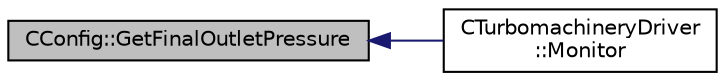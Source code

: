 digraph "CConfig::GetFinalOutletPressure"
{
  edge [fontname="Helvetica",fontsize="10",labelfontname="Helvetica",labelfontsize="10"];
  node [fontname="Helvetica",fontsize="10",shape=record];
  rankdir="LR";
  Node3181 [label="CConfig::GetFinalOutletPressure",height=0.2,width=0.4,color="black", fillcolor="grey75", style="filled", fontcolor="black"];
  Node3181 -> Node3182 [dir="back",color="midnightblue",fontsize="10",style="solid",fontname="Helvetica"];
  Node3182 [label="CTurbomachineryDriver\l::Monitor",height=0.2,width=0.4,color="black", fillcolor="white", style="filled",URL="$class_c_turbomachinery_driver.html#a41d7b50bbacef68eb5436293ebb2da4f",tooltip="Monitor the computation. "];
}
